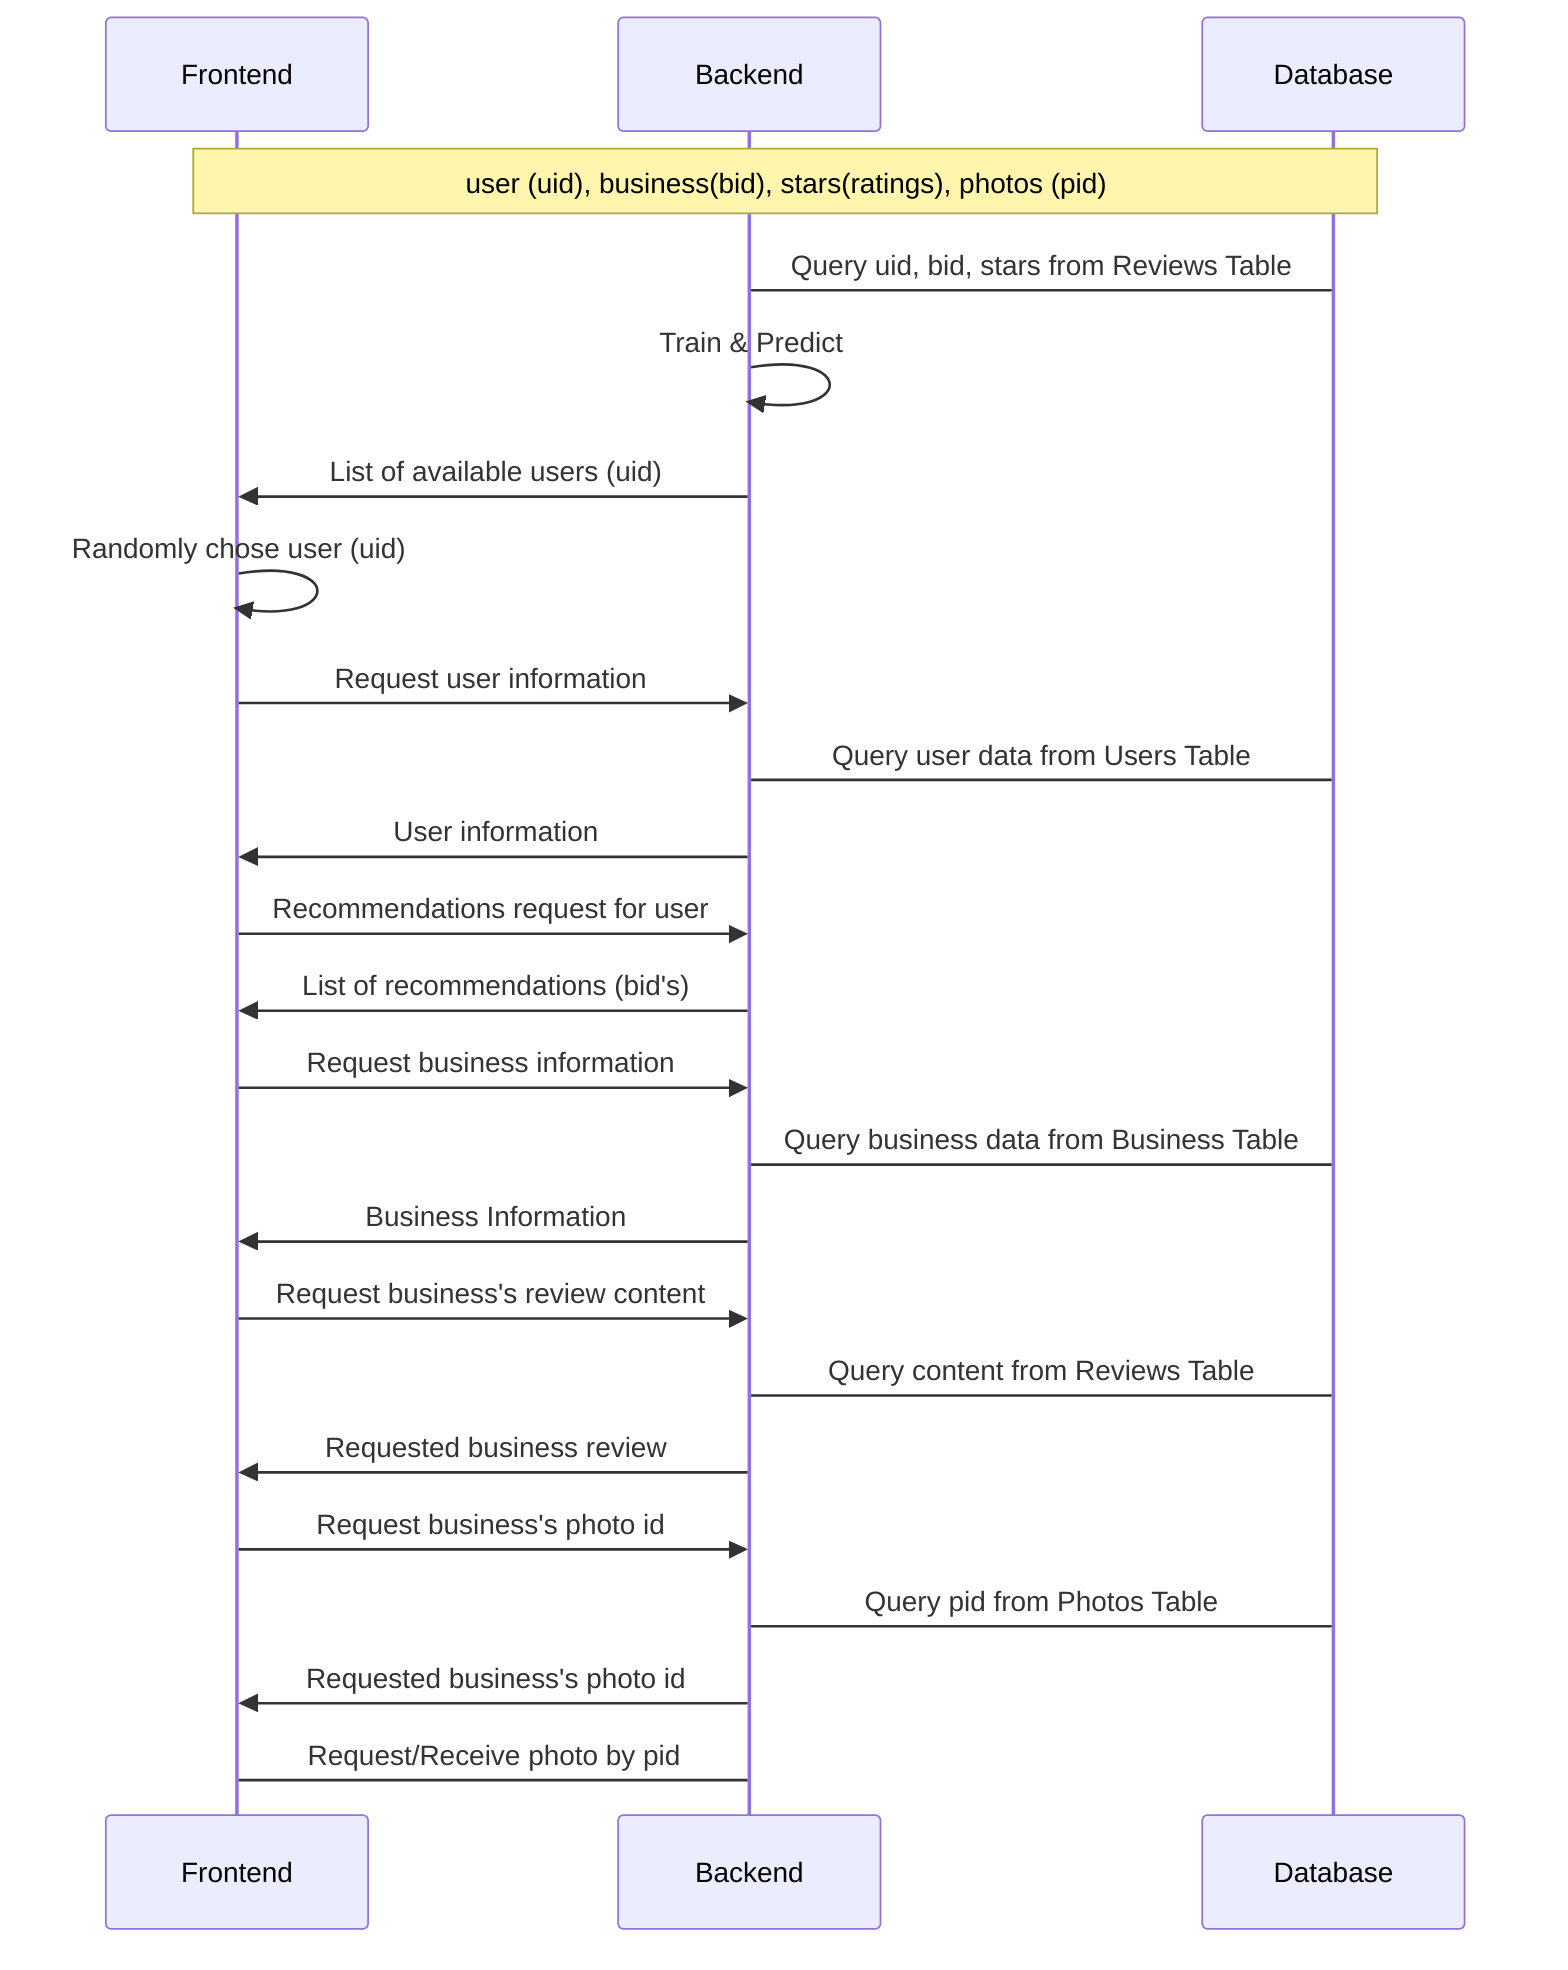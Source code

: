 sequenceDiagram
    participant F as Frontend
    participant B as Backend
    participant D as Database
    Note over F, D: user (uid), business(bid), stars(ratings), photos (pid)
    B->D: Query uid, bid, stars from Reviews Table
    B->>B: Train & Predict
    B->>F: List of available users (uid)
    F->>F: Randomly chose user (uid)
    F->>B: Request user information
    B->D: Query user data from Users Table
    B->>F: User information
    F->>B: Recommendations request for user
    B->>F: List of recommendations (bid's)
    F->>B: Request business information
    B->D: Query business data from Business Table
    B->>F: Business Information
    F->>B: Request business's review content
    B->D: Query content from Reviews Table
    B->>F: Requested business review
    F->>B: Request business's photo id
    B->D: Query pid from Photos Table
    B->>F: Requested business's photo id
    F->B: Request/Receive photo by pid